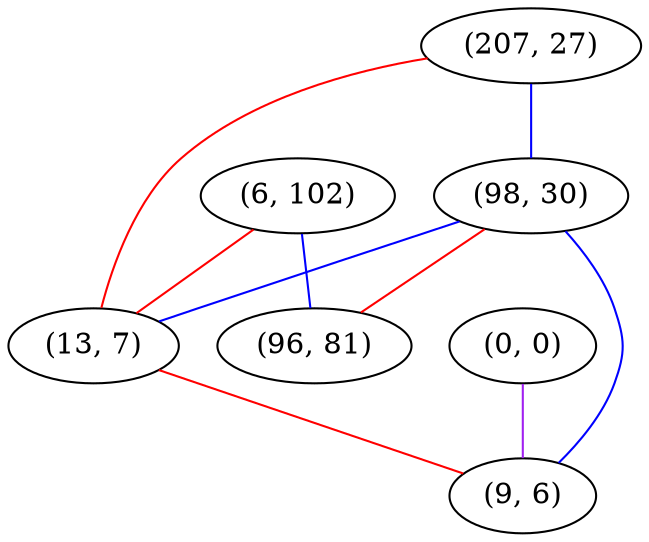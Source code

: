 graph "" {
"(207, 27)";
"(0, 0)";
"(6, 102)";
"(98, 30)";
"(96, 81)";
"(13, 7)";
"(9, 6)";
"(207, 27)" -- "(13, 7)"  [color=red, key=0, weight=1];
"(207, 27)" -- "(98, 30)"  [color=blue, key=0, weight=3];
"(0, 0)" -- "(9, 6)"  [color=purple, key=0, weight=4];
"(6, 102)" -- "(96, 81)"  [color=blue, key=0, weight=3];
"(6, 102)" -- "(13, 7)"  [color=red, key=0, weight=1];
"(98, 30)" -- "(96, 81)"  [color=red, key=0, weight=1];
"(98, 30)" -- "(13, 7)"  [color=blue, key=0, weight=3];
"(98, 30)" -- "(9, 6)"  [color=blue, key=0, weight=3];
"(13, 7)" -- "(9, 6)"  [color=red, key=0, weight=1];
}
